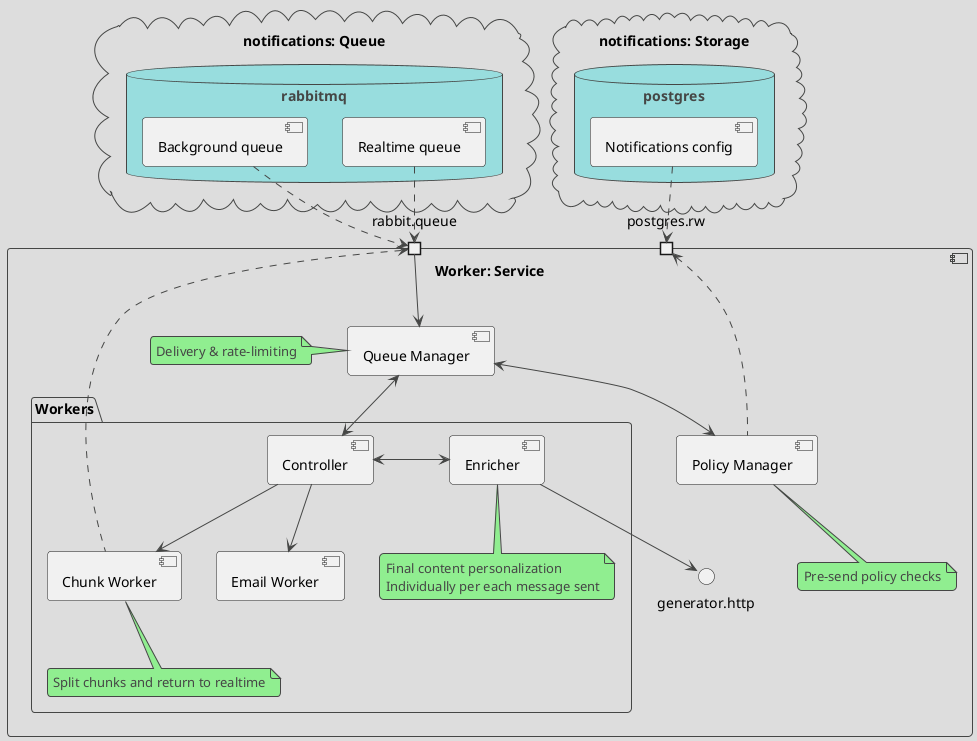 @startuml "Notifications worker module"
!theme toy
'''Часть сервиса уведомлений, отвечающая за доставку уведомлений в каналы распространения''


'''Хранилища и внешние сервисы'''
cloud "notifications: Queue" {
    database "rabbitmq" {
        [Realtime queue]
        [Background queue]
    }
}

cloud "notifications: Storage" {
    database "postgres" {
        [Notifications config]

    }
}


'''Компоненты бизнес-логики'''
component "Worker: Service" {
    'Внешние интерфейсы службы'
    portin rabbit.queue
    portin postgres.rw

    'Компоненты службы'
    [Queue Manager]
    note left of [Queue Manager]: Delivery & rate-limiting

    [Policy Manager]
    note bottom of [Policy Manager]: Pre-send policy checks

    package "Workers" {
        [Controller]

        [Enricher]
        note bottom of [Enricher]: Final content personalization\nIndividually per each message sent

        [Email Worker]

        [Chunk Worker]
        note bottom of [Chunk Worker]: Split chunks and return to realtime
    }

    'Внутренние каналы службы'
    [Queue Manager] <--> [Controller]
    [Controller]    <-> [Enricher]
    [Queue Manager] <--> [Policy Manager]

    [Controller] --> [Email Worker]
    [Controller] -->  [Chunk Worker]

    'Обслуживание внешних интерфейсы'
    rabbit.queue -->  [Queue Manager]
    rabbit.queue <..  [Chunk Worker]
    postgres.rw  <..  [Policy Manager]
    
    [Enricher] --> generator.http
}


'''Обслуживание внешних и облачных сервисов'''
[Background queue] ..> rabbit.queue
[Realtime queue]   ..> rabbit.queue
[Notifications config] ..> postgres.rw

@enduml
